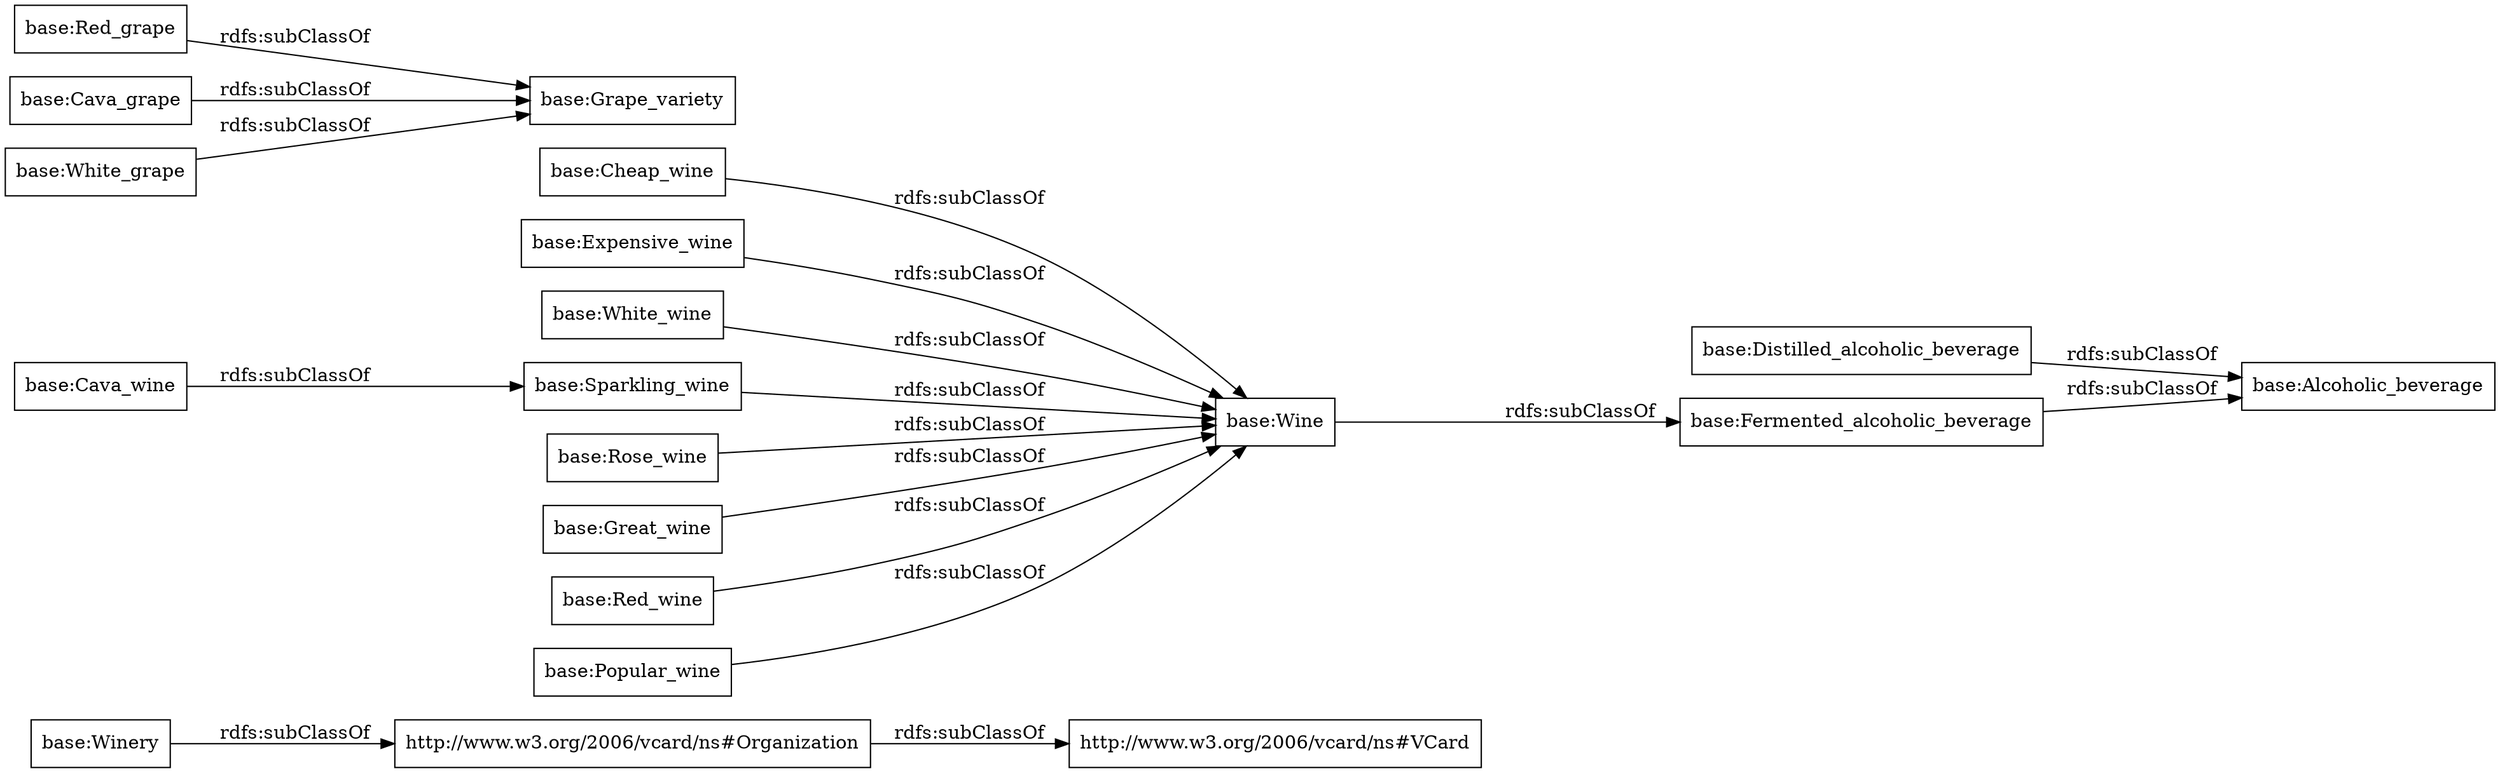 digraph ar2dtool_diagram { 
rankdir=LR;
size="1000"
node [shape = rectangle, color="black"]; "http://www.w3.org/2006/vcard/ns#VCard" "base:Winery" "base:Distilled_alcoholic_beverage" "base:Fermented_alcoholic_beverage" "base:Red_grape" "base:Cheap_wine" "base:Expensive_wine" "base:Cava_grape" "base:Alcoholic_beverage" "base:White_wine" "base:Sparkling_wine" "base:Rose_wine" "base:White_grape" "base:Grape_variety" "base:Great_wine" "base:Wine" "http://www.w3.org/2006/vcard/ns#Organization" "base:Cava_wine" "base:Red_wine" "base:Popular_wine" ; /*classes style*/
	"base:Popular_wine" -> "base:Wine" [ label = "rdfs:subClassOf" ];
	"base:Sparkling_wine" -> "base:Wine" [ label = "rdfs:subClassOf" ];
	"base:White_grape" -> "base:Grape_variety" [ label = "rdfs:subClassOf" ];
	"base:Rose_wine" -> "base:Wine" [ label = "rdfs:subClassOf" ];
	"base:Red_wine" -> "base:Wine" [ label = "rdfs:subClassOf" ];
	"http://www.w3.org/2006/vcard/ns#Organization" -> "http://www.w3.org/2006/vcard/ns#VCard" [ label = "rdfs:subClassOf" ];
	"base:Wine" -> "base:Fermented_alcoholic_beverage" [ label = "rdfs:subClassOf" ];
	"base:Great_wine" -> "base:Wine" [ label = "rdfs:subClassOf" ];
	"base:Fermented_alcoholic_beverage" -> "base:Alcoholic_beverage" [ label = "rdfs:subClassOf" ];
	"base:Red_grape" -> "base:Grape_variety" [ label = "rdfs:subClassOf" ];
	"base:Cheap_wine" -> "base:Wine" [ label = "rdfs:subClassOf" ];
	"base:Distilled_alcoholic_beverage" -> "base:Alcoholic_beverage" [ label = "rdfs:subClassOf" ];
	"base:Winery" -> "http://www.w3.org/2006/vcard/ns#Organization" [ label = "rdfs:subClassOf" ];
	"base:Cava_wine" -> "base:Sparkling_wine" [ label = "rdfs:subClassOf" ];
	"base:White_wine" -> "base:Wine" [ label = "rdfs:subClassOf" ];
	"base:Cava_grape" -> "base:Grape_variety" [ label = "rdfs:subClassOf" ];
	"base:Expensive_wine" -> "base:Wine" [ label = "rdfs:subClassOf" ];

}
